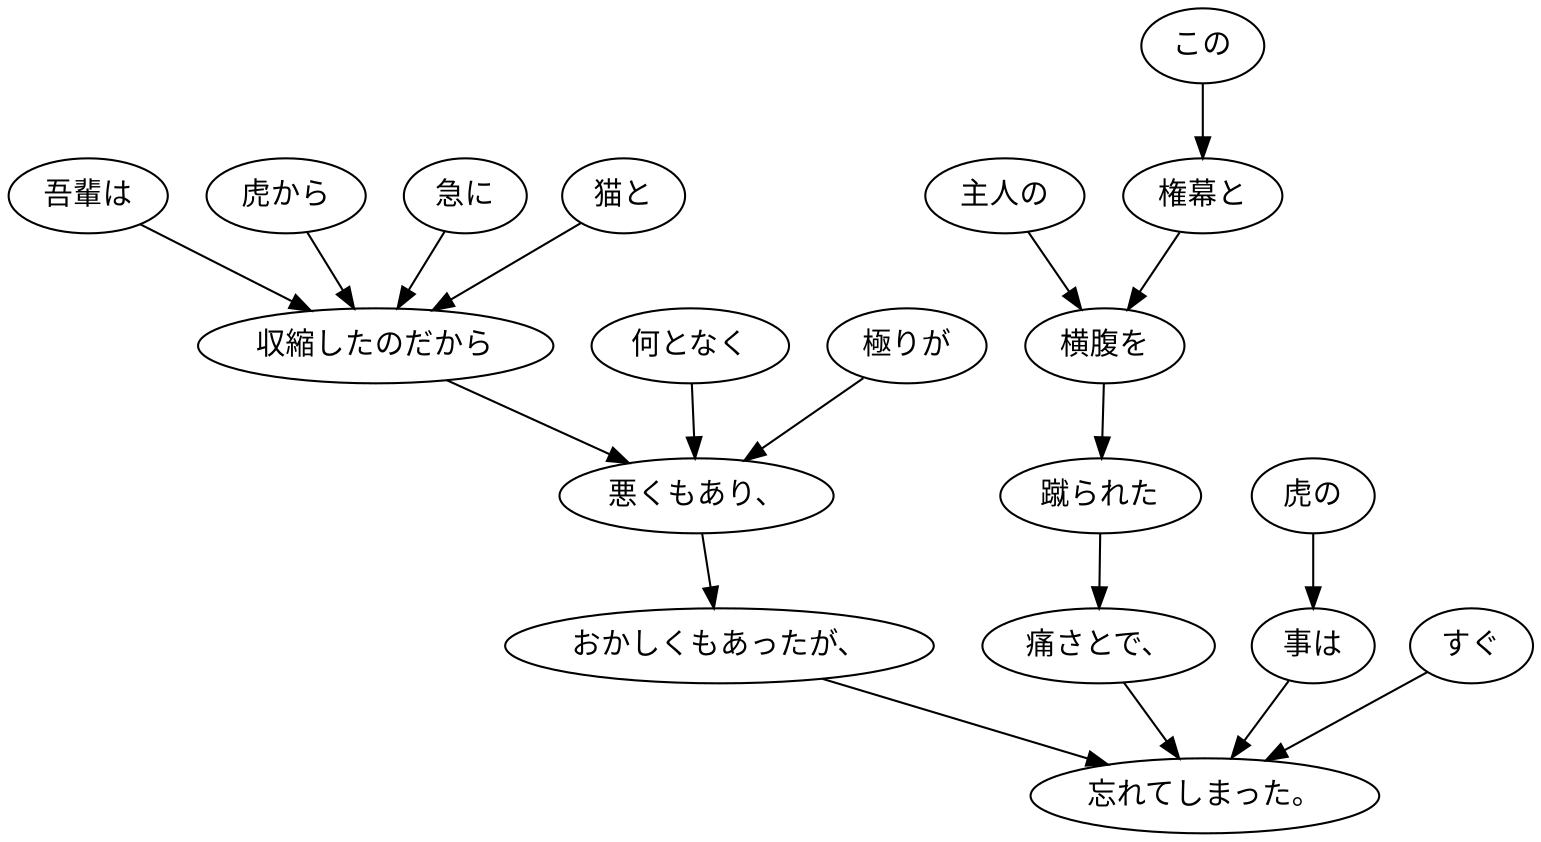 digraph graph4966 {
	node0 [label="吾輩は"];
	node1 [label="虎から"];
	node2 [label="急に"];
	node3 [label="猫と"];
	node4 [label="収縮したのだから"];
	node5 [label="何となく"];
	node6 [label="極りが"];
	node7 [label="悪くもあり、"];
	node8 [label="おかしくもあったが、"];
	node9 [label="主人の"];
	node10 [label="この"];
	node11 [label="権幕と"];
	node12 [label="横腹を"];
	node13 [label="蹴られた"];
	node14 [label="痛さとで、"];
	node15 [label="虎の"];
	node16 [label="事は"];
	node17 [label="すぐ"];
	node18 [label="忘れてしまった。"];
	node0 -> node4;
	node1 -> node4;
	node2 -> node4;
	node3 -> node4;
	node4 -> node7;
	node5 -> node7;
	node6 -> node7;
	node7 -> node8;
	node8 -> node18;
	node9 -> node12;
	node10 -> node11;
	node11 -> node12;
	node12 -> node13;
	node13 -> node14;
	node14 -> node18;
	node15 -> node16;
	node16 -> node18;
	node17 -> node18;
}
